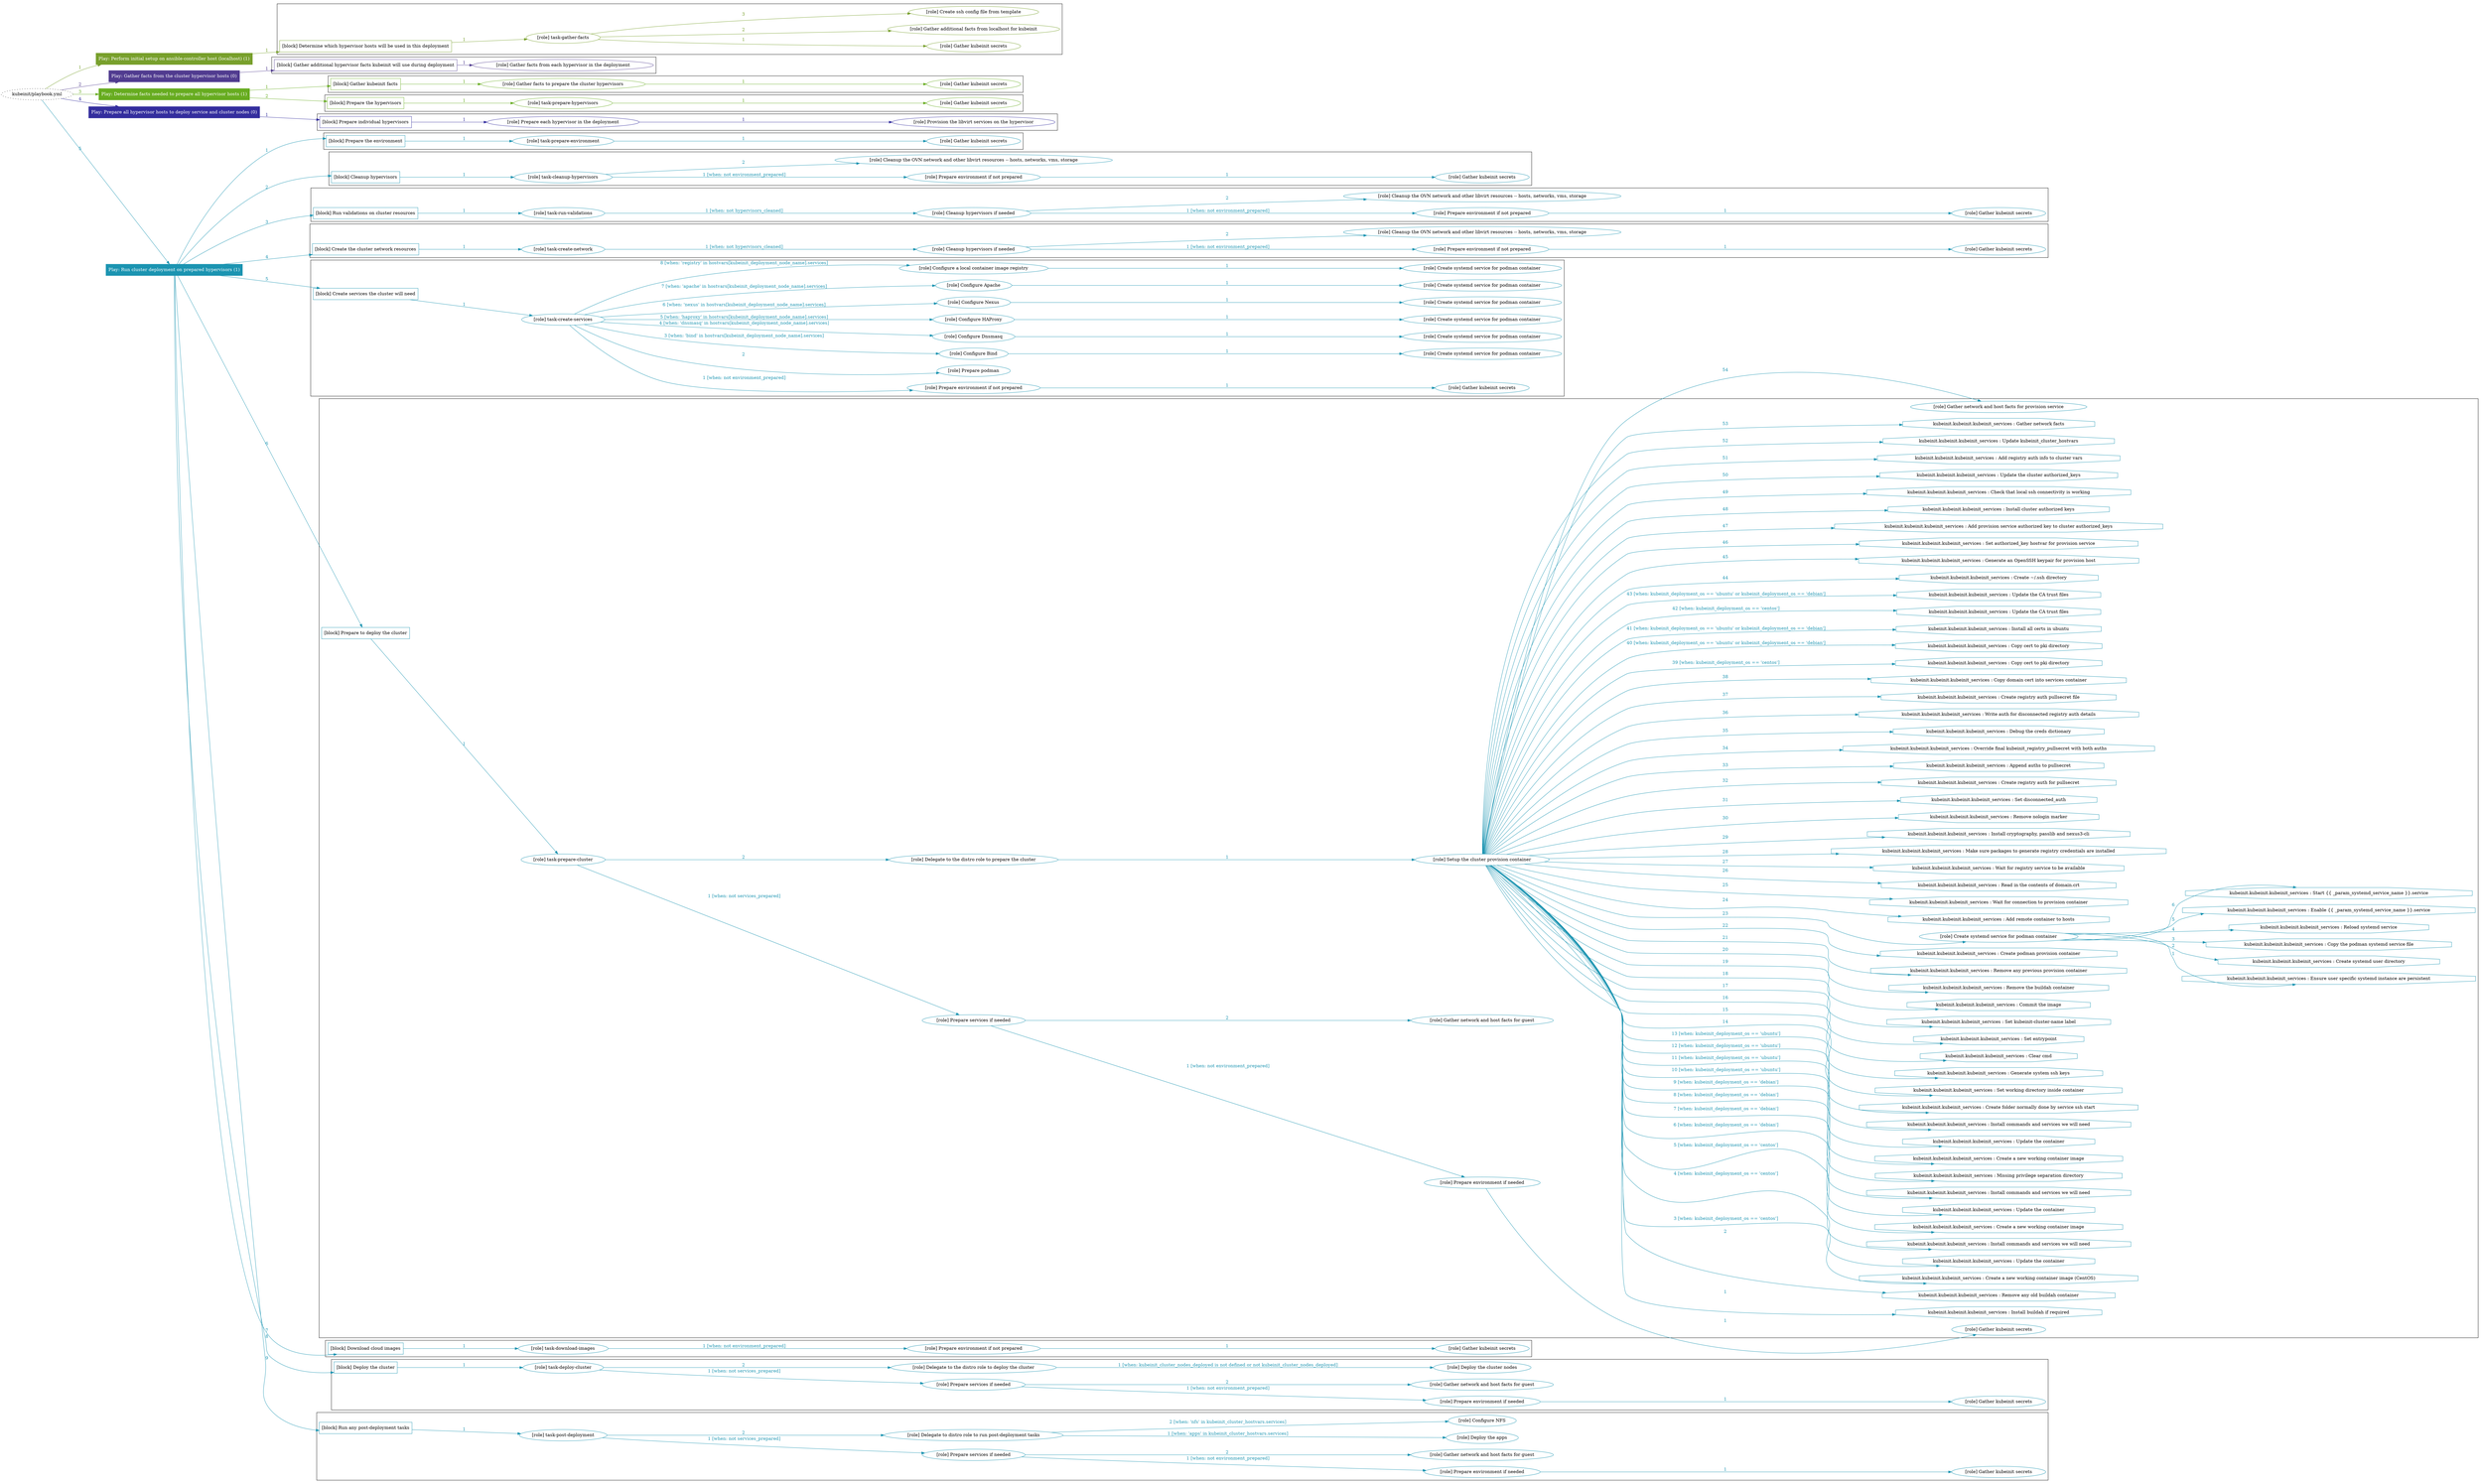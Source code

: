 digraph {
	graph [concentrate=true ordering=in rankdir=LR ratio=fill]
	edge [esep=5 sep=10]
	"kubeinit/playbook.yml" [URL="/home/runner/work/kubeinit/kubeinit/kubeinit/playbook.yml" id=playbook_8cf68d6b style=dotted]
	"kubeinit/playbook.yml" -> play_6b21be2d [label="1 " color="#78a02c" fontcolor="#78a02c" id=edge_fdcf6785 labeltooltip="1 " tooltip="1 "]
	subgraph "Play: Perform initial setup on ansible-controller host (localhost) (1)" {
		play_6b21be2d [label="Play: Perform initial setup on ansible-controller host (localhost) (1)" URL="/home/runner/work/kubeinit/kubeinit/kubeinit/playbook.yml" color="#78a02c" fontcolor="#ffffff" id=play_6b21be2d shape=box style=filled tooltip=localhost]
		play_6b21be2d -> block_8c52e8ba [label=1 color="#78a02c" fontcolor="#78a02c" id=edge_60a3bef0 labeltooltip=1 tooltip=1]
		subgraph cluster_block_8c52e8ba {
			block_8c52e8ba [label="[block] Determine which hypervisor hosts will be used in this deployment" URL="/home/runner/work/kubeinit/kubeinit/kubeinit/playbook.yml" color="#78a02c" id=block_8c52e8ba labeltooltip="Determine which hypervisor hosts will be used in this deployment" shape=box tooltip="Determine which hypervisor hosts will be used in this deployment"]
			block_8c52e8ba -> role_24a75a51 [label="1 " color="#78a02c" fontcolor="#78a02c" id=edge_e65ca9e0 labeltooltip="1 " tooltip="1 "]
			subgraph "task-gather-facts" {
				role_24a75a51 [label="[role] task-gather-facts" URL="/home/runner/work/kubeinit/kubeinit/kubeinit/playbook.yml" color="#78a02c" id=role_24a75a51 tooltip="task-gather-facts"]
				role_24a75a51 -> role_b18f03a4 [label="1 " color="#78a02c" fontcolor="#78a02c" id=edge_08a9789a labeltooltip="1 " tooltip="1 "]
				subgraph "Gather kubeinit secrets" {
					role_b18f03a4 [label="[role] Gather kubeinit secrets" URL="/home/runner/.ansible/collections/ansible_collections/kubeinit/kubeinit/roles/kubeinit_prepare/tasks/build_hypervisors_group.yml" color="#78a02c" id=role_b18f03a4 tooltip="Gather kubeinit secrets"]
				}
				role_24a75a51 -> role_b8ae93c1 [label="2 " color="#78a02c" fontcolor="#78a02c" id=edge_91508eba labeltooltip="2 " tooltip="2 "]
				subgraph "Gather additional facts from localhost for kubeinit" {
					role_b8ae93c1 [label="[role] Gather additional facts from localhost for kubeinit" URL="/home/runner/.ansible/collections/ansible_collections/kubeinit/kubeinit/roles/kubeinit_prepare/tasks/build_hypervisors_group.yml" color="#78a02c" id=role_b8ae93c1 tooltip="Gather additional facts from localhost for kubeinit"]
				}
				role_24a75a51 -> role_cb77b11e [label="3 " color="#78a02c" fontcolor="#78a02c" id=edge_f0442323 labeltooltip="3 " tooltip="3 "]
				subgraph "Create ssh config file from template" {
					role_cb77b11e [label="[role] Create ssh config file from template" URL="/home/runner/.ansible/collections/ansible_collections/kubeinit/kubeinit/roles/kubeinit_prepare/tasks/build_hypervisors_group.yml" color="#78a02c" id=role_cb77b11e tooltip="Create ssh config file from template"]
				}
			}
		}
	}
	"kubeinit/playbook.yml" -> play_73d54621 [label="2 " color="#513c90" fontcolor="#513c90" id=edge_5dc551ab labeltooltip="2 " tooltip="2 "]
	subgraph "Play: Gather facts from the cluster hypervisor hosts (0)" {
		play_73d54621 [label="Play: Gather facts from the cluster hypervisor hosts (0)" URL="/home/runner/work/kubeinit/kubeinit/kubeinit/playbook.yml" color="#513c90" fontcolor="#ffffff" id=play_73d54621 shape=box style=filled tooltip="Play: Gather facts from the cluster hypervisor hosts (0)"]
		play_73d54621 -> block_ac64fd2e [label=1 color="#513c90" fontcolor="#513c90" id=edge_09322654 labeltooltip=1 tooltip=1]
		subgraph cluster_block_ac64fd2e {
			block_ac64fd2e [label="[block] Gather additional hypervisor facts kubeinit will use during deployment" URL="/home/runner/work/kubeinit/kubeinit/kubeinit/playbook.yml" color="#513c90" id=block_ac64fd2e labeltooltip="Gather additional hypervisor facts kubeinit will use during deployment" shape=box tooltip="Gather additional hypervisor facts kubeinit will use during deployment"]
			block_ac64fd2e -> role_552b679c [label="1 " color="#513c90" fontcolor="#513c90" id=edge_b0433d2a labeltooltip="1 " tooltip="1 "]
			subgraph "Gather facts from each hypervisor in the deployment" {
				role_552b679c [label="[role] Gather facts from each hypervisor in the deployment" URL="/home/runner/work/kubeinit/kubeinit/kubeinit/playbook.yml" color="#513c90" id=role_552b679c tooltip="Gather facts from each hypervisor in the deployment"]
			}
		}
	}
	"kubeinit/playbook.yml" -> play_7232f038 [label="3 " color="#67ac20" fontcolor="#67ac20" id=edge_de9f15f0 labeltooltip="3 " tooltip="3 "]
	subgraph "Play: Determine facts needed to prepare all hypervisor hosts (1)" {
		play_7232f038 [label="Play: Determine facts needed to prepare all hypervisor hosts (1)" URL="/home/runner/work/kubeinit/kubeinit/kubeinit/playbook.yml" color="#67ac20" fontcolor="#ffffff" id=play_7232f038 shape=box style=filled tooltip=localhost]
		play_7232f038 -> block_a74c4c7e [label=1 color="#67ac20" fontcolor="#67ac20" id=edge_1d9b0bea labeltooltip=1 tooltip=1]
		subgraph cluster_block_a74c4c7e {
			block_a74c4c7e [label="[block] Gather kubeinit facts" URL="/home/runner/work/kubeinit/kubeinit/kubeinit/playbook.yml" color="#67ac20" id=block_a74c4c7e labeltooltip="Gather kubeinit facts" shape=box tooltip="Gather kubeinit facts"]
			block_a74c4c7e -> role_04b39751 [label="1 " color="#67ac20" fontcolor="#67ac20" id=edge_66247fd0 labeltooltip="1 " tooltip="1 "]
			subgraph "Gather facts to prepare the cluster hypervisors" {
				role_04b39751 [label="[role] Gather facts to prepare the cluster hypervisors" URL="/home/runner/work/kubeinit/kubeinit/kubeinit/playbook.yml" color="#67ac20" id=role_04b39751 tooltip="Gather facts to prepare the cluster hypervisors"]
				role_04b39751 -> role_4c1a2a21 [label="1 " color="#67ac20" fontcolor="#67ac20" id=edge_1a8f7a03 labeltooltip="1 " tooltip="1 "]
				subgraph "Gather kubeinit secrets" {
					role_4c1a2a21 [label="[role] Gather kubeinit secrets" URL="/home/runner/.ansible/collections/ansible_collections/kubeinit/kubeinit/roles/kubeinit_prepare/tasks/gather_kubeinit_facts.yml" color="#67ac20" id=role_4c1a2a21 tooltip="Gather kubeinit secrets"]
				}
			}
		}
		play_7232f038 -> block_ca43b831 [label=2 color="#67ac20" fontcolor="#67ac20" id=edge_46e7588c labeltooltip=2 tooltip=2]
		subgraph cluster_block_ca43b831 {
			block_ca43b831 [label="[block] Prepare the hypervisors" URL="/home/runner/work/kubeinit/kubeinit/kubeinit/playbook.yml" color="#67ac20" id=block_ca43b831 labeltooltip="Prepare the hypervisors" shape=box tooltip="Prepare the hypervisors"]
			block_ca43b831 -> role_4129ceb1 [label="1 " color="#67ac20" fontcolor="#67ac20" id=edge_798a033a labeltooltip="1 " tooltip="1 "]
			subgraph "task-prepare-hypervisors" {
				role_4129ceb1 [label="[role] task-prepare-hypervisors" URL="/home/runner/work/kubeinit/kubeinit/kubeinit/playbook.yml" color="#67ac20" id=role_4129ceb1 tooltip="task-prepare-hypervisors"]
				role_4129ceb1 -> role_b69532bc [label="1 " color="#67ac20" fontcolor="#67ac20" id=edge_73461b8f labeltooltip="1 " tooltip="1 "]
				subgraph "Gather kubeinit secrets" {
					role_b69532bc [label="[role] Gather kubeinit secrets" URL="/home/runner/.ansible/collections/ansible_collections/kubeinit/kubeinit/roles/kubeinit_prepare/tasks/gather_kubeinit_facts.yml" color="#67ac20" id=role_b69532bc tooltip="Gather kubeinit secrets"]
				}
			}
		}
	}
	"kubeinit/playbook.yml" -> play_77a6b094 [label="4 " color="#342e9e" fontcolor="#342e9e" id=edge_a3123199 labeltooltip="4 " tooltip="4 "]
	subgraph "Play: Prepare all hypervisor hosts to deploy service and cluster nodes (0)" {
		play_77a6b094 [label="Play: Prepare all hypervisor hosts to deploy service and cluster nodes (0)" URL="/home/runner/work/kubeinit/kubeinit/kubeinit/playbook.yml" color="#342e9e" fontcolor="#ffffff" id=play_77a6b094 shape=box style=filled tooltip="Play: Prepare all hypervisor hosts to deploy service and cluster nodes (0)"]
		play_77a6b094 -> block_15aa36aa [label=1 color="#342e9e" fontcolor="#342e9e" id=edge_e7cae65a labeltooltip=1 tooltip=1]
		subgraph cluster_block_15aa36aa {
			block_15aa36aa [label="[block] Prepare individual hypervisors" URL="/home/runner/work/kubeinit/kubeinit/kubeinit/playbook.yml" color="#342e9e" id=block_15aa36aa labeltooltip="Prepare individual hypervisors" shape=box tooltip="Prepare individual hypervisors"]
			block_15aa36aa -> role_2b53c61e [label="1 " color="#342e9e" fontcolor="#342e9e" id=edge_65a74778 labeltooltip="1 " tooltip="1 "]
			subgraph "Prepare each hypervisor in the deployment" {
				role_2b53c61e [label="[role] Prepare each hypervisor in the deployment" URL="/home/runner/work/kubeinit/kubeinit/kubeinit/playbook.yml" color="#342e9e" id=role_2b53c61e tooltip="Prepare each hypervisor in the deployment"]
				role_2b53c61e -> role_5adbf450 [label="1 " color="#342e9e" fontcolor="#342e9e" id=edge_65883ec6 labeltooltip="1 " tooltip="1 "]
				subgraph "Provision the libvirt services on the hypervisor" {
					role_5adbf450 [label="[role] Provision the libvirt services on the hypervisor" URL="/home/runner/.ansible/collections/ansible_collections/kubeinit/kubeinit/roles/kubeinit_prepare/tasks/prepare_hypervisor.yml" color="#342e9e" id=role_5adbf450 tooltip="Provision the libvirt services on the hypervisor"]
				}
			}
		}
	}
	"kubeinit/playbook.yml" -> play_63c12790 [label="5 " color="#1b94b1" fontcolor="#1b94b1" id=edge_17b539d5 labeltooltip="5 " tooltip="5 "]
	subgraph "Play: Run cluster deployment on prepared hypervisors (1)" {
		play_63c12790 [label="Play: Run cluster deployment on prepared hypervisors (1)" URL="/home/runner/work/kubeinit/kubeinit/kubeinit/playbook.yml" color="#1b94b1" fontcolor="#ffffff" id=play_63c12790 shape=box style=filled tooltip=localhost]
		play_63c12790 -> block_fa4d6e51 [label=1 color="#1b94b1" fontcolor="#1b94b1" id=edge_08c64745 labeltooltip=1 tooltip=1]
		subgraph cluster_block_fa4d6e51 {
			block_fa4d6e51 [label="[block] Prepare the environment" URL="/home/runner/work/kubeinit/kubeinit/kubeinit/playbook.yml" color="#1b94b1" id=block_fa4d6e51 labeltooltip="Prepare the environment" shape=box tooltip="Prepare the environment"]
			block_fa4d6e51 -> role_377457ca [label="1 " color="#1b94b1" fontcolor="#1b94b1" id=edge_10a08ee1 labeltooltip="1 " tooltip="1 "]
			subgraph "task-prepare-environment" {
				role_377457ca [label="[role] task-prepare-environment" URL="/home/runner/work/kubeinit/kubeinit/kubeinit/playbook.yml" color="#1b94b1" id=role_377457ca tooltip="task-prepare-environment"]
				role_377457ca -> role_88e2ccbb [label="1 " color="#1b94b1" fontcolor="#1b94b1" id=edge_17e0f4c2 labeltooltip="1 " tooltip="1 "]
				subgraph "Gather kubeinit secrets" {
					role_88e2ccbb [label="[role] Gather kubeinit secrets" URL="/home/runner/.ansible/collections/ansible_collections/kubeinit/kubeinit/roles/kubeinit_prepare/tasks/gather_kubeinit_facts.yml" color="#1b94b1" id=role_88e2ccbb tooltip="Gather kubeinit secrets"]
				}
			}
		}
		play_63c12790 -> block_7e448d86 [label=2 color="#1b94b1" fontcolor="#1b94b1" id=edge_d35ce3cd labeltooltip=2 tooltip=2]
		subgraph cluster_block_7e448d86 {
			block_7e448d86 [label="[block] Cleanup hypervisors" URL="/home/runner/work/kubeinit/kubeinit/kubeinit/playbook.yml" color="#1b94b1" id=block_7e448d86 labeltooltip="Cleanup hypervisors" shape=box tooltip="Cleanup hypervisors"]
			block_7e448d86 -> role_f402cfd1 [label="1 " color="#1b94b1" fontcolor="#1b94b1" id=edge_28a142c3 labeltooltip="1 " tooltip="1 "]
			subgraph "task-cleanup-hypervisors" {
				role_f402cfd1 [label="[role] task-cleanup-hypervisors" URL="/home/runner/work/kubeinit/kubeinit/kubeinit/playbook.yml" color="#1b94b1" id=role_f402cfd1 tooltip="task-cleanup-hypervisors"]
				role_f402cfd1 -> role_affd5fd7 [label="1 [when: not environment_prepared]" color="#1b94b1" fontcolor="#1b94b1" id=edge_6ca65d6e labeltooltip="1 [when: not environment_prepared]" tooltip="1 [when: not environment_prepared]"]
				subgraph "Prepare environment if not prepared" {
					role_affd5fd7 [label="[role] Prepare environment if not prepared" URL="/home/runner/.ansible/collections/ansible_collections/kubeinit/kubeinit/roles/kubeinit_prepare/tasks/cleanup_hypervisors.yml" color="#1b94b1" id=role_affd5fd7 tooltip="Prepare environment if not prepared"]
					role_affd5fd7 -> role_6f4a94cf [label="1 " color="#1b94b1" fontcolor="#1b94b1" id=edge_aec3733a labeltooltip="1 " tooltip="1 "]
					subgraph "Gather kubeinit secrets" {
						role_6f4a94cf [label="[role] Gather kubeinit secrets" URL="/home/runner/.ansible/collections/ansible_collections/kubeinit/kubeinit/roles/kubeinit_prepare/tasks/gather_kubeinit_facts.yml" color="#1b94b1" id=role_6f4a94cf tooltip="Gather kubeinit secrets"]
					}
				}
				role_f402cfd1 -> role_6b687327 [label="2 " color="#1b94b1" fontcolor="#1b94b1" id=edge_2174414b labeltooltip="2 " tooltip="2 "]
				subgraph "Cleanup the OVN network and other libvirt resources -- hosts, networks, vms, storage" {
					role_6b687327 [label="[role] Cleanup the OVN network and other libvirt resources -- hosts, networks, vms, storage" URL="/home/runner/.ansible/collections/ansible_collections/kubeinit/kubeinit/roles/kubeinit_prepare/tasks/cleanup_hypervisors.yml" color="#1b94b1" id=role_6b687327 tooltip="Cleanup the OVN network and other libvirt resources -- hosts, networks, vms, storage"]
				}
			}
		}
		play_63c12790 -> block_7e672689 [label=3 color="#1b94b1" fontcolor="#1b94b1" id=edge_20048ed9 labeltooltip=3 tooltip=3]
		subgraph cluster_block_7e672689 {
			block_7e672689 [label="[block] Run validations on cluster resources" URL="/home/runner/work/kubeinit/kubeinit/kubeinit/playbook.yml" color="#1b94b1" id=block_7e672689 labeltooltip="Run validations on cluster resources" shape=box tooltip="Run validations on cluster resources"]
			block_7e672689 -> role_f05921ce [label="1 " color="#1b94b1" fontcolor="#1b94b1" id=edge_0e3caecf labeltooltip="1 " tooltip="1 "]
			subgraph "task-run-validations" {
				role_f05921ce [label="[role] task-run-validations" URL="/home/runner/work/kubeinit/kubeinit/kubeinit/playbook.yml" color="#1b94b1" id=role_f05921ce tooltip="task-run-validations"]
				role_f05921ce -> role_1d2be8a6 [label="1 [when: not hypervisors_cleaned]" color="#1b94b1" fontcolor="#1b94b1" id=edge_b6fa8ccf labeltooltip="1 [when: not hypervisors_cleaned]" tooltip="1 [when: not hypervisors_cleaned]"]
				subgraph "Cleanup hypervisors if needed" {
					role_1d2be8a6 [label="[role] Cleanup hypervisors if needed" URL="/home/runner/.ansible/collections/ansible_collections/kubeinit/kubeinit/roles/kubeinit_validations/tasks/main.yml" color="#1b94b1" id=role_1d2be8a6 tooltip="Cleanup hypervisors if needed"]
					role_1d2be8a6 -> role_0f30d94a [label="1 [when: not environment_prepared]" color="#1b94b1" fontcolor="#1b94b1" id=edge_2c2d2bd0 labeltooltip="1 [when: not environment_prepared]" tooltip="1 [when: not environment_prepared]"]
					subgraph "Prepare environment if not prepared" {
						role_0f30d94a [label="[role] Prepare environment if not prepared" URL="/home/runner/.ansible/collections/ansible_collections/kubeinit/kubeinit/roles/kubeinit_prepare/tasks/cleanup_hypervisors.yml" color="#1b94b1" id=role_0f30d94a tooltip="Prepare environment if not prepared"]
						role_0f30d94a -> role_015a7dba [label="1 " color="#1b94b1" fontcolor="#1b94b1" id=edge_43681b1c labeltooltip="1 " tooltip="1 "]
						subgraph "Gather kubeinit secrets" {
							role_015a7dba [label="[role] Gather kubeinit secrets" URL="/home/runner/.ansible/collections/ansible_collections/kubeinit/kubeinit/roles/kubeinit_prepare/tasks/gather_kubeinit_facts.yml" color="#1b94b1" id=role_015a7dba tooltip="Gather kubeinit secrets"]
						}
					}
					role_1d2be8a6 -> role_104a2f13 [label="2 " color="#1b94b1" fontcolor="#1b94b1" id=edge_28771b17 labeltooltip="2 " tooltip="2 "]
					subgraph "Cleanup the OVN network and other libvirt resources -- hosts, networks, vms, storage" {
						role_104a2f13 [label="[role] Cleanup the OVN network and other libvirt resources -- hosts, networks, vms, storage" URL="/home/runner/.ansible/collections/ansible_collections/kubeinit/kubeinit/roles/kubeinit_prepare/tasks/cleanup_hypervisors.yml" color="#1b94b1" id=role_104a2f13 tooltip="Cleanup the OVN network and other libvirt resources -- hosts, networks, vms, storage"]
					}
				}
			}
		}
		play_63c12790 -> block_2f2f1e9d [label=4 color="#1b94b1" fontcolor="#1b94b1" id=edge_0637ce92 labeltooltip=4 tooltip=4]
		subgraph cluster_block_2f2f1e9d {
			block_2f2f1e9d [label="[block] Create the cluster network resources" URL="/home/runner/work/kubeinit/kubeinit/kubeinit/playbook.yml" color="#1b94b1" id=block_2f2f1e9d labeltooltip="Create the cluster network resources" shape=box tooltip="Create the cluster network resources"]
			block_2f2f1e9d -> role_8966a0ec [label="1 " color="#1b94b1" fontcolor="#1b94b1" id=edge_af8e5d7c labeltooltip="1 " tooltip="1 "]
			subgraph "task-create-network" {
				role_8966a0ec [label="[role] task-create-network" URL="/home/runner/work/kubeinit/kubeinit/kubeinit/playbook.yml" color="#1b94b1" id=role_8966a0ec tooltip="task-create-network"]
				role_8966a0ec -> role_c3f4515c [label="1 [when: not hypervisors_cleaned]" color="#1b94b1" fontcolor="#1b94b1" id=edge_7ad46808 labeltooltip="1 [when: not hypervisors_cleaned]" tooltip="1 [when: not hypervisors_cleaned]"]
				subgraph "Cleanup hypervisors if needed" {
					role_c3f4515c [label="[role] Cleanup hypervisors if needed" URL="/home/runner/.ansible/collections/ansible_collections/kubeinit/kubeinit/roles/kubeinit_libvirt/tasks/create_network.yml" color="#1b94b1" id=role_c3f4515c tooltip="Cleanup hypervisors if needed"]
					role_c3f4515c -> role_f97d1c7b [label="1 [when: not environment_prepared]" color="#1b94b1" fontcolor="#1b94b1" id=edge_9ef0745f labeltooltip="1 [when: not environment_prepared]" tooltip="1 [when: not environment_prepared]"]
					subgraph "Prepare environment if not prepared" {
						role_f97d1c7b [label="[role] Prepare environment if not prepared" URL="/home/runner/.ansible/collections/ansible_collections/kubeinit/kubeinit/roles/kubeinit_prepare/tasks/cleanup_hypervisors.yml" color="#1b94b1" id=role_f97d1c7b tooltip="Prepare environment if not prepared"]
						role_f97d1c7b -> role_a3f7aff9 [label="1 " color="#1b94b1" fontcolor="#1b94b1" id=edge_9a7484b8 labeltooltip="1 " tooltip="1 "]
						subgraph "Gather kubeinit secrets" {
							role_a3f7aff9 [label="[role] Gather kubeinit secrets" URL="/home/runner/.ansible/collections/ansible_collections/kubeinit/kubeinit/roles/kubeinit_prepare/tasks/gather_kubeinit_facts.yml" color="#1b94b1" id=role_a3f7aff9 tooltip="Gather kubeinit secrets"]
						}
					}
					role_c3f4515c -> role_9b2ee400 [label="2 " color="#1b94b1" fontcolor="#1b94b1" id=edge_b976d064 labeltooltip="2 " tooltip="2 "]
					subgraph "Cleanup the OVN network and other libvirt resources -- hosts, networks, vms, storage" {
						role_9b2ee400 [label="[role] Cleanup the OVN network and other libvirt resources -- hosts, networks, vms, storage" URL="/home/runner/.ansible/collections/ansible_collections/kubeinit/kubeinit/roles/kubeinit_prepare/tasks/cleanup_hypervisors.yml" color="#1b94b1" id=role_9b2ee400 tooltip="Cleanup the OVN network and other libvirt resources -- hosts, networks, vms, storage"]
					}
				}
			}
		}
		play_63c12790 -> block_1164f384 [label=5 color="#1b94b1" fontcolor="#1b94b1" id=edge_c270a974 labeltooltip=5 tooltip=5]
		subgraph cluster_block_1164f384 {
			block_1164f384 [label="[block] Create services the cluster will need" URL="/home/runner/work/kubeinit/kubeinit/kubeinit/playbook.yml" color="#1b94b1" id=block_1164f384 labeltooltip="Create services the cluster will need" shape=box tooltip="Create services the cluster will need"]
			block_1164f384 -> role_1488ee46 [label="1 " color="#1b94b1" fontcolor="#1b94b1" id=edge_fb3ea36d labeltooltip="1 " tooltip="1 "]
			subgraph "task-create-services" {
				role_1488ee46 [label="[role] task-create-services" URL="/home/runner/work/kubeinit/kubeinit/kubeinit/playbook.yml" color="#1b94b1" id=role_1488ee46 tooltip="task-create-services"]
				role_1488ee46 -> role_3c432a3e [label="1 [when: not environment_prepared]" color="#1b94b1" fontcolor="#1b94b1" id=edge_bb9b3f65 labeltooltip="1 [when: not environment_prepared]" tooltip="1 [when: not environment_prepared]"]
				subgraph "Prepare environment if not prepared" {
					role_3c432a3e [label="[role] Prepare environment if not prepared" URL="/home/runner/.ansible/collections/ansible_collections/kubeinit/kubeinit/roles/kubeinit_services/tasks/main.yml" color="#1b94b1" id=role_3c432a3e tooltip="Prepare environment if not prepared"]
					role_3c432a3e -> role_53f865ac [label="1 " color="#1b94b1" fontcolor="#1b94b1" id=edge_25217a15 labeltooltip="1 " tooltip="1 "]
					subgraph "Gather kubeinit secrets" {
						role_53f865ac [label="[role] Gather kubeinit secrets" URL="/home/runner/.ansible/collections/ansible_collections/kubeinit/kubeinit/roles/kubeinit_prepare/tasks/gather_kubeinit_facts.yml" color="#1b94b1" id=role_53f865ac tooltip="Gather kubeinit secrets"]
					}
				}
				role_1488ee46 -> role_971c1e69 [label="2 " color="#1b94b1" fontcolor="#1b94b1" id=edge_03bbace7 labeltooltip="2 " tooltip="2 "]
				subgraph "Prepare podman" {
					role_971c1e69 [label="[role] Prepare podman" URL="/home/runner/.ansible/collections/ansible_collections/kubeinit/kubeinit/roles/kubeinit_services/tasks/00_create_service_pod.yml" color="#1b94b1" id=role_971c1e69 tooltip="Prepare podman"]
				}
				role_1488ee46 -> role_00c01a91 [label="3 [when: 'bind' in hostvars[kubeinit_deployment_node_name].services]" color="#1b94b1" fontcolor="#1b94b1" id=edge_8fe90a9f labeltooltip="3 [when: 'bind' in hostvars[kubeinit_deployment_node_name].services]" tooltip="3 [when: 'bind' in hostvars[kubeinit_deployment_node_name].services]"]
				subgraph "Configure Bind" {
					role_00c01a91 [label="[role] Configure Bind" URL="/home/runner/.ansible/collections/ansible_collections/kubeinit/kubeinit/roles/kubeinit_services/tasks/start_services_containers.yml" color="#1b94b1" id=role_00c01a91 tooltip="Configure Bind"]
					role_00c01a91 -> role_d1810eb6 [label="1 " color="#1b94b1" fontcolor="#1b94b1" id=edge_c704678d labeltooltip="1 " tooltip="1 "]
					subgraph "Create systemd service for podman container" {
						role_d1810eb6 [label="[role] Create systemd service for podman container" URL="/home/runner/.ansible/collections/ansible_collections/kubeinit/kubeinit/roles/kubeinit_bind/tasks/main.yml" color="#1b94b1" id=role_d1810eb6 tooltip="Create systemd service for podman container"]
					}
				}
				role_1488ee46 -> role_6fed125f [label="4 [when: 'dnsmasq' in hostvars[kubeinit_deployment_node_name].services]" color="#1b94b1" fontcolor="#1b94b1" id=edge_eb79a8ae labeltooltip="4 [when: 'dnsmasq' in hostvars[kubeinit_deployment_node_name].services]" tooltip="4 [when: 'dnsmasq' in hostvars[kubeinit_deployment_node_name].services]"]
				subgraph "Configure Dnsmasq" {
					role_6fed125f [label="[role] Configure Dnsmasq" URL="/home/runner/.ansible/collections/ansible_collections/kubeinit/kubeinit/roles/kubeinit_services/tasks/start_services_containers.yml" color="#1b94b1" id=role_6fed125f tooltip="Configure Dnsmasq"]
					role_6fed125f -> role_4e96013f [label="1 " color="#1b94b1" fontcolor="#1b94b1" id=edge_9c58cc24 labeltooltip="1 " tooltip="1 "]
					subgraph "Create systemd service for podman container" {
						role_4e96013f [label="[role] Create systemd service for podman container" URL="/home/runner/.ansible/collections/ansible_collections/kubeinit/kubeinit/roles/kubeinit_dnsmasq/tasks/main.yml" color="#1b94b1" id=role_4e96013f tooltip="Create systemd service for podman container"]
					}
				}
				role_1488ee46 -> role_9ff646af [label="5 [when: 'haproxy' in hostvars[kubeinit_deployment_node_name].services]" color="#1b94b1" fontcolor="#1b94b1" id=edge_9ee04ac8 labeltooltip="5 [when: 'haproxy' in hostvars[kubeinit_deployment_node_name].services]" tooltip="5 [when: 'haproxy' in hostvars[kubeinit_deployment_node_name].services]"]
				subgraph "Configure HAProxy" {
					role_9ff646af [label="[role] Configure HAProxy" URL="/home/runner/.ansible/collections/ansible_collections/kubeinit/kubeinit/roles/kubeinit_services/tasks/start_services_containers.yml" color="#1b94b1" id=role_9ff646af tooltip="Configure HAProxy"]
					role_9ff646af -> role_e22a6e4d [label="1 " color="#1b94b1" fontcolor="#1b94b1" id=edge_e9f28e55 labeltooltip="1 " tooltip="1 "]
					subgraph "Create systemd service for podman container" {
						role_e22a6e4d [label="[role] Create systemd service for podman container" URL="/home/runner/.ansible/collections/ansible_collections/kubeinit/kubeinit/roles/kubeinit_haproxy/tasks/main.yml" color="#1b94b1" id=role_e22a6e4d tooltip="Create systemd service for podman container"]
					}
				}
				role_1488ee46 -> role_55699f36 [label="6 [when: 'nexus' in hostvars[kubeinit_deployment_node_name].services]" color="#1b94b1" fontcolor="#1b94b1" id=edge_5075358b labeltooltip="6 [when: 'nexus' in hostvars[kubeinit_deployment_node_name].services]" tooltip="6 [when: 'nexus' in hostvars[kubeinit_deployment_node_name].services]"]
				subgraph "Configure Nexus" {
					role_55699f36 [label="[role] Configure Nexus" URL="/home/runner/.ansible/collections/ansible_collections/kubeinit/kubeinit/roles/kubeinit_services/tasks/start_services_containers.yml" color="#1b94b1" id=role_55699f36 tooltip="Configure Nexus"]
					role_55699f36 -> role_2aa19d6a [label="1 " color="#1b94b1" fontcolor="#1b94b1" id=edge_fc4a3422 labeltooltip="1 " tooltip="1 "]
					subgraph "Create systemd service for podman container" {
						role_2aa19d6a [label="[role] Create systemd service for podman container" URL="/home/runner/.ansible/collections/ansible_collections/kubeinit/kubeinit/roles/kubeinit_nexus/tasks/main.yml" color="#1b94b1" id=role_2aa19d6a tooltip="Create systemd service for podman container"]
					}
				}
				role_1488ee46 -> role_8245efb8 [label="7 [when: 'apache' in hostvars[kubeinit_deployment_node_name].services]" color="#1b94b1" fontcolor="#1b94b1" id=edge_284516da labeltooltip="7 [when: 'apache' in hostvars[kubeinit_deployment_node_name].services]" tooltip="7 [when: 'apache' in hostvars[kubeinit_deployment_node_name].services]"]
				subgraph "Configure Apache" {
					role_8245efb8 [label="[role] Configure Apache" URL="/home/runner/.ansible/collections/ansible_collections/kubeinit/kubeinit/roles/kubeinit_services/tasks/start_services_containers.yml" color="#1b94b1" id=role_8245efb8 tooltip="Configure Apache"]
					role_8245efb8 -> role_70884beb [label="1 " color="#1b94b1" fontcolor="#1b94b1" id=edge_e5899db6 labeltooltip="1 " tooltip="1 "]
					subgraph "Create systemd service for podman container" {
						role_70884beb [label="[role] Create systemd service for podman container" URL="/home/runner/.ansible/collections/ansible_collections/kubeinit/kubeinit/roles/kubeinit_apache/tasks/main.yml" color="#1b94b1" id=role_70884beb tooltip="Create systemd service for podman container"]
					}
				}
				role_1488ee46 -> role_8505e5f0 [label="8 [when: 'registry' in hostvars[kubeinit_deployment_node_name].services]" color="#1b94b1" fontcolor="#1b94b1" id=edge_dec92bc5 labeltooltip="8 [when: 'registry' in hostvars[kubeinit_deployment_node_name].services]" tooltip="8 [when: 'registry' in hostvars[kubeinit_deployment_node_name].services]"]
				subgraph "Configure a local container image registry" {
					role_8505e5f0 [label="[role] Configure a local container image registry" URL="/home/runner/.ansible/collections/ansible_collections/kubeinit/kubeinit/roles/kubeinit_services/tasks/start_services_containers.yml" color="#1b94b1" id=role_8505e5f0 tooltip="Configure a local container image registry"]
					role_8505e5f0 -> role_b98288a8 [label="1 " color="#1b94b1" fontcolor="#1b94b1" id=edge_86639cde labeltooltip="1 " tooltip="1 "]
					subgraph "Create systemd service for podman container" {
						role_b98288a8 [label="[role] Create systemd service for podman container" URL="/home/runner/.ansible/collections/ansible_collections/kubeinit/kubeinit/roles/kubeinit_registry/tasks/main.yml" color="#1b94b1" id=role_b98288a8 tooltip="Create systemd service for podman container"]
					}
				}
			}
		}
		play_63c12790 -> block_39c0edf3 [label=6 color="#1b94b1" fontcolor="#1b94b1" id=edge_1d4ccbc0 labeltooltip=6 tooltip=6]
		subgraph cluster_block_39c0edf3 {
			block_39c0edf3 [label="[block] Prepare to deploy the cluster" URL="/home/runner/work/kubeinit/kubeinit/kubeinit/playbook.yml" color="#1b94b1" id=block_39c0edf3 labeltooltip="Prepare to deploy the cluster" shape=box tooltip="Prepare to deploy the cluster"]
			block_39c0edf3 -> role_55229249 [label="1 " color="#1b94b1" fontcolor="#1b94b1" id=edge_d1959f90 labeltooltip="1 " tooltip="1 "]
			subgraph "task-prepare-cluster" {
				role_55229249 [label="[role] task-prepare-cluster" URL="/home/runner/work/kubeinit/kubeinit/kubeinit/playbook.yml" color="#1b94b1" id=role_55229249 tooltip="task-prepare-cluster"]
				role_55229249 -> role_b2f9f627 [label="1 [when: not services_prepared]" color="#1b94b1" fontcolor="#1b94b1" id=edge_fb4fa531 labeltooltip="1 [when: not services_prepared]" tooltip="1 [when: not services_prepared]"]
				subgraph "Prepare services if needed" {
					role_b2f9f627 [label="[role] Prepare services if needed" URL="/home/runner/.ansible/collections/ansible_collections/kubeinit/kubeinit/roles/kubeinit_prepare/tasks/prepare_cluster.yml" color="#1b94b1" id=role_b2f9f627 tooltip="Prepare services if needed"]
					role_b2f9f627 -> role_94f35620 [label="1 [when: not environment_prepared]" color="#1b94b1" fontcolor="#1b94b1" id=edge_936c6238 labeltooltip="1 [when: not environment_prepared]" tooltip="1 [when: not environment_prepared]"]
					subgraph "Prepare environment if needed" {
						role_94f35620 [label="[role] Prepare environment if needed" URL="/home/runner/.ansible/collections/ansible_collections/kubeinit/kubeinit/roles/kubeinit_services/tasks/prepare_services.yml" color="#1b94b1" id=role_94f35620 tooltip="Prepare environment if needed"]
						role_94f35620 -> role_f4c8c0dc [label="1 " color="#1b94b1" fontcolor="#1b94b1" id=edge_54a65e94 labeltooltip="1 " tooltip="1 "]
						subgraph "Gather kubeinit secrets" {
							role_f4c8c0dc [label="[role] Gather kubeinit secrets" URL="/home/runner/.ansible/collections/ansible_collections/kubeinit/kubeinit/roles/kubeinit_prepare/tasks/gather_kubeinit_facts.yml" color="#1b94b1" id=role_f4c8c0dc tooltip="Gather kubeinit secrets"]
						}
					}
					role_b2f9f627 -> role_f657a346 [label="2 " color="#1b94b1" fontcolor="#1b94b1" id=edge_d6bcc2a8 labeltooltip="2 " tooltip="2 "]
					subgraph "Gather network and host facts for guest" {
						role_f657a346 [label="[role] Gather network and host facts for guest" URL="/home/runner/.ansible/collections/ansible_collections/kubeinit/kubeinit/roles/kubeinit_services/tasks/prepare_services.yml" color="#1b94b1" id=role_f657a346 tooltip="Gather network and host facts for guest"]
					}
				}
				role_55229249 -> role_b3c652df [label="2 " color="#1b94b1" fontcolor="#1b94b1" id=edge_7305a14e labeltooltip="2 " tooltip="2 "]
				subgraph "Delegate to the distro role to prepare the cluster" {
					role_b3c652df [label="[role] Delegate to the distro role to prepare the cluster" URL="/home/runner/.ansible/collections/ansible_collections/kubeinit/kubeinit/roles/kubeinit_prepare/tasks/prepare_cluster.yml" color="#1b94b1" id=role_b3c652df tooltip="Delegate to the distro role to prepare the cluster"]
					role_b3c652df -> role_67d2f946 [label="1 " color="#1b94b1" fontcolor="#1b94b1" id=edge_7c0bd75c labeltooltip="1 " tooltip="1 "]
					subgraph "Setup the cluster provision container" {
						role_67d2f946 [label="[role] Setup the cluster provision container" URL="/home/runner/.ansible/collections/ansible_collections/kubeinit/kubeinit/roles/kubeinit_cdk/tasks/prepare_cluster.yml" color="#1b94b1" id=role_67d2f946 tooltip="Setup the cluster provision container"]
						task_3b0cb35e [label="kubeinit.kubeinit.kubeinit_services : Install buildah if required" URL="/home/runner/.ansible/collections/ansible_collections/kubeinit/kubeinit/roles/kubeinit_services/tasks/create_provision_container.yml" color="#1b94b1" id=task_3b0cb35e shape=octagon tooltip="kubeinit.kubeinit.kubeinit_services : Install buildah if required"]
						role_67d2f946 -> task_3b0cb35e [label="1 " color="#1b94b1" fontcolor="#1b94b1" id=edge_ea41e7cb labeltooltip="1 " tooltip="1 "]
						task_f46ed6ae [label="kubeinit.kubeinit.kubeinit_services : Remove any old buildah container" URL="/home/runner/.ansible/collections/ansible_collections/kubeinit/kubeinit/roles/kubeinit_services/tasks/create_provision_container.yml" color="#1b94b1" id=task_f46ed6ae shape=octagon tooltip="kubeinit.kubeinit.kubeinit_services : Remove any old buildah container"]
						role_67d2f946 -> task_f46ed6ae [label="2 " color="#1b94b1" fontcolor="#1b94b1" id=edge_68251077 labeltooltip="2 " tooltip="2 "]
						task_2d56e2ec [label="kubeinit.kubeinit.kubeinit_services : Create a new working container image (CentOS)" URL="/home/runner/.ansible/collections/ansible_collections/kubeinit/kubeinit/roles/kubeinit_services/tasks/create_provision_container.yml" color="#1b94b1" id=task_2d56e2ec shape=octagon tooltip="kubeinit.kubeinit.kubeinit_services : Create a new working container image (CentOS)"]
						role_67d2f946 -> task_2d56e2ec [label="3 [when: kubeinit_deployment_os == 'centos']" color="#1b94b1" fontcolor="#1b94b1" id=edge_ae20d7df labeltooltip="3 [when: kubeinit_deployment_os == 'centos']" tooltip="3 [when: kubeinit_deployment_os == 'centos']"]
						task_f8e471e5 [label="kubeinit.kubeinit.kubeinit_services : Update the container" URL="/home/runner/.ansible/collections/ansible_collections/kubeinit/kubeinit/roles/kubeinit_services/tasks/create_provision_container.yml" color="#1b94b1" id=task_f8e471e5 shape=octagon tooltip="kubeinit.kubeinit.kubeinit_services : Update the container"]
						role_67d2f946 -> task_f8e471e5 [label="4 [when: kubeinit_deployment_os == 'centos']" color="#1b94b1" fontcolor="#1b94b1" id=edge_b5ed1623 labeltooltip="4 [when: kubeinit_deployment_os == 'centos']" tooltip="4 [when: kubeinit_deployment_os == 'centos']"]
						task_6d40d266 [label="kubeinit.kubeinit.kubeinit_services : Install commands and services we will need" URL="/home/runner/.ansible/collections/ansible_collections/kubeinit/kubeinit/roles/kubeinit_services/tasks/create_provision_container.yml" color="#1b94b1" id=task_6d40d266 shape=octagon tooltip="kubeinit.kubeinit.kubeinit_services : Install commands and services we will need"]
						role_67d2f946 -> task_6d40d266 [label="5 [when: kubeinit_deployment_os == 'centos']" color="#1b94b1" fontcolor="#1b94b1" id=edge_ad94854a labeltooltip="5 [when: kubeinit_deployment_os == 'centos']" tooltip="5 [when: kubeinit_deployment_os == 'centos']"]
						task_ecc8a3a7 [label="kubeinit.kubeinit.kubeinit_services : Create a new working container image" URL="/home/runner/.ansible/collections/ansible_collections/kubeinit/kubeinit/roles/kubeinit_services/tasks/create_provision_container.yml" color="#1b94b1" id=task_ecc8a3a7 shape=octagon tooltip="kubeinit.kubeinit.kubeinit_services : Create a new working container image"]
						role_67d2f946 -> task_ecc8a3a7 [label="6 [when: kubeinit_deployment_os == 'debian']" color="#1b94b1" fontcolor="#1b94b1" id=edge_c22a2481 labeltooltip="6 [when: kubeinit_deployment_os == 'debian']" tooltip="6 [when: kubeinit_deployment_os == 'debian']"]
						task_598d8164 [label="kubeinit.kubeinit.kubeinit_services : Update the container" URL="/home/runner/.ansible/collections/ansible_collections/kubeinit/kubeinit/roles/kubeinit_services/tasks/create_provision_container.yml" color="#1b94b1" id=task_598d8164 shape=octagon tooltip="kubeinit.kubeinit.kubeinit_services : Update the container"]
						role_67d2f946 -> task_598d8164 [label="7 [when: kubeinit_deployment_os == 'debian']" color="#1b94b1" fontcolor="#1b94b1" id=edge_005b6f4d labeltooltip="7 [when: kubeinit_deployment_os == 'debian']" tooltip="7 [when: kubeinit_deployment_os == 'debian']"]
						task_77e4cdcb [label="kubeinit.kubeinit.kubeinit_services : Install commands and services we will need" URL="/home/runner/.ansible/collections/ansible_collections/kubeinit/kubeinit/roles/kubeinit_services/tasks/create_provision_container.yml" color="#1b94b1" id=task_77e4cdcb shape=octagon tooltip="kubeinit.kubeinit.kubeinit_services : Install commands and services we will need"]
						role_67d2f946 -> task_77e4cdcb [label="8 [when: kubeinit_deployment_os == 'debian']" color="#1b94b1" fontcolor="#1b94b1" id=edge_b9e115fc labeltooltip="8 [when: kubeinit_deployment_os == 'debian']" tooltip="8 [when: kubeinit_deployment_os == 'debian']"]
						task_c0863333 [label="kubeinit.kubeinit.kubeinit_services : Missing privilege separation directory" URL="/home/runner/.ansible/collections/ansible_collections/kubeinit/kubeinit/roles/kubeinit_services/tasks/create_provision_container.yml" color="#1b94b1" id=task_c0863333 shape=octagon tooltip="kubeinit.kubeinit.kubeinit_services : Missing privilege separation directory"]
						role_67d2f946 -> task_c0863333 [label="9 [when: kubeinit_deployment_os == 'debian']" color="#1b94b1" fontcolor="#1b94b1" id=edge_fa648454 labeltooltip="9 [when: kubeinit_deployment_os == 'debian']" tooltip="9 [when: kubeinit_deployment_os == 'debian']"]
						task_0f90c373 [label="kubeinit.kubeinit.kubeinit_services : Create a new working container image" URL="/home/runner/.ansible/collections/ansible_collections/kubeinit/kubeinit/roles/kubeinit_services/tasks/create_provision_container.yml" color="#1b94b1" id=task_0f90c373 shape=octagon tooltip="kubeinit.kubeinit.kubeinit_services : Create a new working container image"]
						role_67d2f946 -> task_0f90c373 [label="10 [when: kubeinit_deployment_os == 'ubuntu']" color="#1b94b1" fontcolor="#1b94b1" id=edge_12c8d6c8 labeltooltip="10 [when: kubeinit_deployment_os == 'ubuntu']" tooltip="10 [when: kubeinit_deployment_os == 'ubuntu']"]
						task_5babfaeb [label="kubeinit.kubeinit.kubeinit_services : Update the container" URL="/home/runner/.ansible/collections/ansible_collections/kubeinit/kubeinit/roles/kubeinit_services/tasks/create_provision_container.yml" color="#1b94b1" id=task_5babfaeb shape=octagon tooltip="kubeinit.kubeinit.kubeinit_services : Update the container"]
						role_67d2f946 -> task_5babfaeb [label="11 [when: kubeinit_deployment_os == 'ubuntu']" color="#1b94b1" fontcolor="#1b94b1" id=edge_67d5ade9 labeltooltip="11 [when: kubeinit_deployment_os == 'ubuntu']" tooltip="11 [when: kubeinit_deployment_os == 'ubuntu']"]
						task_9c11fe7f [label="kubeinit.kubeinit.kubeinit_services : Install commands and services we will need" URL="/home/runner/.ansible/collections/ansible_collections/kubeinit/kubeinit/roles/kubeinit_services/tasks/create_provision_container.yml" color="#1b94b1" id=task_9c11fe7f shape=octagon tooltip="kubeinit.kubeinit.kubeinit_services : Install commands and services we will need"]
						role_67d2f946 -> task_9c11fe7f [label="12 [when: kubeinit_deployment_os == 'ubuntu']" color="#1b94b1" fontcolor="#1b94b1" id=edge_9d14b74f labeltooltip="12 [when: kubeinit_deployment_os == 'ubuntu']" tooltip="12 [when: kubeinit_deployment_os == 'ubuntu']"]
						task_a0108951 [label="kubeinit.kubeinit.kubeinit_services : Create folder normally done by service ssh start" URL="/home/runner/.ansible/collections/ansible_collections/kubeinit/kubeinit/roles/kubeinit_services/tasks/create_provision_container.yml" color="#1b94b1" id=task_a0108951 shape=octagon tooltip="kubeinit.kubeinit.kubeinit_services : Create folder normally done by service ssh start"]
						role_67d2f946 -> task_a0108951 [label="13 [when: kubeinit_deployment_os == 'ubuntu']" color="#1b94b1" fontcolor="#1b94b1" id=edge_a4a74c1e labeltooltip="13 [when: kubeinit_deployment_os == 'ubuntu']" tooltip="13 [when: kubeinit_deployment_os == 'ubuntu']"]
						task_3d6e225a [label="kubeinit.kubeinit.kubeinit_services : Set working directory inside container" URL="/home/runner/.ansible/collections/ansible_collections/kubeinit/kubeinit/roles/kubeinit_services/tasks/create_provision_container.yml" color="#1b94b1" id=task_3d6e225a shape=octagon tooltip="kubeinit.kubeinit.kubeinit_services : Set working directory inside container"]
						role_67d2f946 -> task_3d6e225a [label="14 " color="#1b94b1" fontcolor="#1b94b1" id=edge_07d12f32 labeltooltip="14 " tooltip="14 "]
						task_86a0dbb7 [label="kubeinit.kubeinit.kubeinit_services : Generate system ssh keys" URL="/home/runner/.ansible/collections/ansible_collections/kubeinit/kubeinit/roles/kubeinit_services/tasks/create_provision_container.yml" color="#1b94b1" id=task_86a0dbb7 shape=octagon tooltip="kubeinit.kubeinit.kubeinit_services : Generate system ssh keys"]
						role_67d2f946 -> task_86a0dbb7 [label="15 " color="#1b94b1" fontcolor="#1b94b1" id=edge_0d1cd3b9 labeltooltip="15 " tooltip="15 "]
						task_00cea816 [label="kubeinit.kubeinit.kubeinit_services : Clear cmd" URL="/home/runner/.ansible/collections/ansible_collections/kubeinit/kubeinit/roles/kubeinit_services/tasks/create_provision_container.yml" color="#1b94b1" id=task_00cea816 shape=octagon tooltip="kubeinit.kubeinit.kubeinit_services : Clear cmd"]
						role_67d2f946 -> task_00cea816 [label="16 " color="#1b94b1" fontcolor="#1b94b1" id=edge_94f2e3cf labeltooltip="16 " tooltip="16 "]
						task_c99208e9 [label="kubeinit.kubeinit.kubeinit_services : Set entrypoint" URL="/home/runner/.ansible/collections/ansible_collections/kubeinit/kubeinit/roles/kubeinit_services/tasks/create_provision_container.yml" color="#1b94b1" id=task_c99208e9 shape=octagon tooltip="kubeinit.kubeinit.kubeinit_services : Set entrypoint"]
						role_67d2f946 -> task_c99208e9 [label="17 " color="#1b94b1" fontcolor="#1b94b1" id=edge_b49f23b9 labeltooltip="17 " tooltip="17 "]
						task_d3d3517b [label="kubeinit.kubeinit.kubeinit_services : Set kubeinit-cluster-name label" URL="/home/runner/.ansible/collections/ansible_collections/kubeinit/kubeinit/roles/kubeinit_services/tasks/create_provision_container.yml" color="#1b94b1" id=task_d3d3517b shape=octagon tooltip="kubeinit.kubeinit.kubeinit_services : Set kubeinit-cluster-name label"]
						role_67d2f946 -> task_d3d3517b [label="18 " color="#1b94b1" fontcolor="#1b94b1" id=edge_90095e89 labeltooltip="18 " tooltip="18 "]
						task_88c64625 [label="kubeinit.kubeinit.kubeinit_services : Commit the image" URL="/home/runner/.ansible/collections/ansible_collections/kubeinit/kubeinit/roles/kubeinit_services/tasks/create_provision_container.yml" color="#1b94b1" id=task_88c64625 shape=octagon tooltip="kubeinit.kubeinit.kubeinit_services : Commit the image"]
						role_67d2f946 -> task_88c64625 [label="19 " color="#1b94b1" fontcolor="#1b94b1" id=edge_7f05e112 labeltooltip="19 " tooltip="19 "]
						task_2d8a4999 [label="kubeinit.kubeinit.kubeinit_services : Remove the buildah container" URL="/home/runner/.ansible/collections/ansible_collections/kubeinit/kubeinit/roles/kubeinit_services/tasks/create_provision_container.yml" color="#1b94b1" id=task_2d8a4999 shape=octagon tooltip="kubeinit.kubeinit.kubeinit_services : Remove the buildah container"]
						role_67d2f946 -> task_2d8a4999 [label="20 " color="#1b94b1" fontcolor="#1b94b1" id=edge_ee88d740 labeltooltip="20 " tooltip="20 "]
						task_541d4770 [label="kubeinit.kubeinit.kubeinit_services : Remove any previous provision container" URL="/home/runner/.ansible/collections/ansible_collections/kubeinit/kubeinit/roles/kubeinit_services/tasks/create_provision_container.yml" color="#1b94b1" id=task_541d4770 shape=octagon tooltip="kubeinit.kubeinit.kubeinit_services : Remove any previous provision container"]
						role_67d2f946 -> task_541d4770 [label="21 " color="#1b94b1" fontcolor="#1b94b1" id=edge_21978c53 labeltooltip="21 " tooltip="21 "]
						task_bfe439d5 [label="kubeinit.kubeinit.kubeinit_services : Create podman provision container" URL="/home/runner/.ansible/collections/ansible_collections/kubeinit/kubeinit/roles/kubeinit_services/tasks/create_provision_container.yml" color="#1b94b1" id=task_bfe439d5 shape=octagon tooltip="kubeinit.kubeinit.kubeinit_services : Create podman provision container"]
						role_67d2f946 -> task_bfe439d5 [label="22 " color="#1b94b1" fontcolor="#1b94b1" id=edge_ec752070 labeltooltip="22 " tooltip="22 "]
						role_67d2f946 -> role_fcd0ed04 [label="23 " color="#1b94b1" fontcolor="#1b94b1" id=edge_baf466b5 labeltooltip="23 " tooltip="23 "]
						subgraph "Create systemd service for podman container" {
							role_fcd0ed04 [label="[role] Create systemd service for podman container" URL="/home/runner/.ansible/collections/ansible_collections/kubeinit/kubeinit/roles/kubeinit_services/tasks/create_provision_container.yml" color="#1b94b1" id=role_fcd0ed04 tooltip="Create systemd service for podman container"]
							task_f86fc1eb [label="kubeinit.kubeinit.kubeinit_services : Ensure user specific systemd instance are persistent" URL="/home/runner/.ansible/collections/ansible_collections/kubeinit/kubeinit/roles/kubeinit_services/tasks/create_managed_service.yml" color="#1b94b1" id=task_f86fc1eb shape=octagon tooltip="kubeinit.kubeinit.kubeinit_services : Ensure user specific systemd instance are persistent"]
							role_fcd0ed04 -> task_f86fc1eb [label="1 " color="#1b94b1" fontcolor="#1b94b1" id=edge_ec2ad0e5 labeltooltip="1 " tooltip="1 "]
							task_0480ddf0 [label="kubeinit.kubeinit.kubeinit_services : Create systemd user directory" URL="/home/runner/.ansible/collections/ansible_collections/kubeinit/kubeinit/roles/kubeinit_services/tasks/create_managed_service.yml" color="#1b94b1" id=task_0480ddf0 shape=octagon tooltip="kubeinit.kubeinit.kubeinit_services : Create systemd user directory"]
							role_fcd0ed04 -> task_0480ddf0 [label="2 " color="#1b94b1" fontcolor="#1b94b1" id=edge_b14d887d labeltooltip="2 " tooltip="2 "]
							task_ce68d7ec [label="kubeinit.kubeinit.kubeinit_services : Copy the podman systemd service file" URL="/home/runner/.ansible/collections/ansible_collections/kubeinit/kubeinit/roles/kubeinit_services/tasks/create_managed_service.yml" color="#1b94b1" id=task_ce68d7ec shape=octagon tooltip="kubeinit.kubeinit.kubeinit_services : Copy the podman systemd service file"]
							role_fcd0ed04 -> task_ce68d7ec [label="3 " color="#1b94b1" fontcolor="#1b94b1" id=edge_499723f7 labeltooltip="3 " tooltip="3 "]
							task_83fd75c0 [label="kubeinit.kubeinit.kubeinit_services : Reload systemd service" URL="/home/runner/.ansible/collections/ansible_collections/kubeinit/kubeinit/roles/kubeinit_services/tasks/create_managed_service.yml" color="#1b94b1" id=task_83fd75c0 shape=octagon tooltip="kubeinit.kubeinit.kubeinit_services : Reload systemd service"]
							role_fcd0ed04 -> task_83fd75c0 [label="4 " color="#1b94b1" fontcolor="#1b94b1" id=edge_ac33df9a labeltooltip="4 " tooltip="4 "]
							task_a54a58bd [label="kubeinit.kubeinit.kubeinit_services : Enable {{ _param_systemd_service_name }}.service" URL="/home/runner/.ansible/collections/ansible_collections/kubeinit/kubeinit/roles/kubeinit_services/tasks/create_managed_service.yml" color="#1b94b1" id=task_a54a58bd shape=octagon tooltip="kubeinit.kubeinit.kubeinit_services : Enable {{ _param_systemd_service_name }}.service"]
							role_fcd0ed04 -> task_a54a58bd [label="5 " color="#1b94b1" fontcolor="#1b94b1" id=edge_a757863c labeltooltip="5 " tooltip="5 "]
							task_15e08f1b [label="kubeinit.kubeinit.kubeinit_services : Start {{ _param_systemd_service_name }}.service" URL="/home/runner/.ansible/collections/ansible_collections/kubeinit/kubeinit/roles/kubeinit_services/tasks/create_managed_service.yml" color="#1b94b1" id=task_15e08f1b shape=octagon tooltip="kubeinit.kubeinit.kubeinit_services : Start {{ _param_systemd_service_name }}.service"]
							role_fcd0ed04 -> task_15e08f1b [label="6 " color="#1b94b1" fontcolor="#1b94b1" id=edge_555570de labeltooltip="6 " tooltip="6 "]
						}
						task_e2e4ed40 [label="kubeinit.kubeinit.kubeinit_services : Add remote container to hosts" URL="/home/runner/.ansible/collections/ansible_collections/kubeinit/kubeinit/roles/kubeinit_services/tasks/create_provision_container.yml" color="#1b94b1" id=task_e2e4ed40 shape=octagon tooltip="kubeinit.kubeinit.kubeinit_services : Add remote container to hosts"]
						role_67d2f946 -> task_e2e4ed40 [label="24 " color="#1b94b1" fontcolor="#1b94b1" id=edge_98bc8e86 labeltooltip="24 " tooltip="24 "]
						task_4f1ded06 [label="kubeinit.kubeinit.kubeinit_services : Wait for connection to provision container" URL="/home/runner/.ansible/collections/ansible_collections/kubeinit/kubeinit/roles/kubeinit_services/tasks/create_provision_container.yml" color="#1b94b1" id=task_4f1ded06 shape=octagon tooltip="kubeinit.kubeinit.kubeinit_services : Wait for connection to provision container"]
						role_67d2f946 -> task_4f1ded06 [label="25 " color="#1b94b1" fontcolor="#1b94b1" id=edge_385bba75 labeltooltip="25 " tooltip="25 "]
						task_02db523b [label="kubeinit.kubeinit.kubeinit_services : Read in the contents of domain.crt" URL="/home/runner/.ansible/collections/ansible_collections/kubeinit/kubeinit/roles/kubeinit_services/tasks/create_provision_container.yml" color="#1b94b1" id=task_02db523b shape=octagon tooltip="kubeinit.kubeinit.kubeinit_services : Read in the contents of domain.crt"]
						role_67d2f946 -> task_02db523b [label="26 " color="#1b94b1" fontcolor="#1b94b1" id=edge_d55556a4 labeltooltip="26 " tooltip="26 "]
						task_f6555a9b [label="kubeinit.kubeinit.kubeinit_services : Wait for registry service to be available" URL="/home/runner/.ansible/collections/ansible_collections/kubeinit/kubeinit/roles/kubeinit_services/tasks/create_provision_container.yml" color="#1b94b1" id=task_f6555a9b shape=octagon tooltip="kubeinit.kubeinit.kubeinit_services : Wait for registry service to be available"]
						role_67d2f946 -> task_f6555a9b [label="27 " color="#1b94b1" fontcolor="#1b94b1" id=edge_d0064d74 labeltooltip="27 " tooltip="27 "]
						task_4b5ff0d9 [label="kubeinit.kubeinit.kubeinit_services : Make sure packages to generate registry credentials are installed" URL="/home/runner/.ansible/collections/ansible_collections/kubeinit/kubeinit/roles/kubeinit_services/tasks/create_provision_container.yml" color="#1b94b1" id=task_4b5ff0d9 shape=octagon tooltip="kubeinit.kubeinit.kubeinit_services : Make sure packages to generate registry credentials are installed"]
						role_67d2f946 -> task_4b5ff0d9 [label="28 " color="#1b94b1" fontcolor="#1b94b1" id=edge_6c8846b9 labeltooltip="28 " tooltip="28 "]
						task_39917d2a [label="kubeinit.kubeinit.kubeinit_services : Install cryptography, passlib and nexus3-cli" URL="/home/runner/.ansible/collections/ansible_collections/kubeinit/kubeinit/roles/kubeinit_services/tasks/create_provision_container.yml" color="#1b94b1" id=task_39917d2a shape=octagon tooltip="kubeinit.kubeinit.kubeinit_services : Install cryptography, passlib and nexus3-cli"]
						role_67d2f946 -> task_39917d2a [label="29 " color="#1b94b1" fontcolor="#1b94b1" id=edge_f62aaa61 labeltooltip="29 " tooltip="29 "]
						task_af6c39b4 [label="kubeinit.kubeinit.kubeinit_services : Remove nologin marker" URL="/home/runner/.ansible/collections/ansible_collections/kubeinit/kubeinit/roles/kubeinit_services/tasks/create_provision_container.yml" color="#1b94b1" id=task_af6c39b4 shape=octagon tooltip="kubeinit.kubeinit.kubeinit_services : Remove nologin marker"]
						role_67d2f946 -> task_af6c39b4 [label="30 " color="#1b94b1" fontcolor="#1b94b1" id=edge_d84a088a labeltooltip="30 " tooltip="30 "]
						task_84acf4e3 [label="kubeinit.kubeinit.kubeinit_services : Set disconnected_auth" URL="/home/runner/.ansible/collections/ansible_collections/kubeinit/kubeinit/roles/kubeinit_services/tasks/create_provision_container.yml" color="#1b94b1" id=task_84acf4e3 shape=octagon tooltip="kubeinit.kubeinit.kubeinit_services : Set disconnected_auth"]
						role_67d2f946 -> task_84acf4e3 [label="31 " color="#1b94b1" fontcolor="#1b94b1" id=edge_47db4790 labeltooltip="31 " tooltip="31 "]
						task_6e006f19 [label="kubeinit.kubeinit.kubeinit_services : Create registry auth for pullsecret" URL="/home/runner/.ansible/collections/ansible_collections/kubeinit/kubeinit/roles/kubeinit_services/tasks/create_provision_container.yml" color="#1b94b1" id=task_6e006f19 shape=octagon tooltip="kubeinit.kubeinit.kubeinit_services : Create registry auth for pullsecret"]
						role_67d2f946 -> task_6e006f19 [label="32 " color="#1b94b1" fontcolor="#1b94b1" id=edge_4e1b5dfa labeltooltip="32 " tooltip="32 "]
						task_8af7f7c1 [label="kubeinit.kubeinit.kubeinit_services : Append auths to pullsecret" URL="/home/runner/.ansible/collections/ansible_collections/kubeinit/kubeinit/roles/kubeinit_services/tasks/create_provision_container.yml" color="#1b94b1" id=task_8af7f7c1 shape=octagon tooltip="kubeinit.kubeinit.kubeinit_services : Append auths to pullsecret"]
						role_67d2f946 -> task_8af7f7c1 [label="33 " color="#1b94b1" fontcolor="#1b94b1" id=edge_46a82f09 labeltooltip="33 " tooltip="33 "]
						task_37121590 [label="kubeinit.kubeinit.kubeinit_services : Override final kubeinit_registry_pullsecret with both auths" URL="/home/runner/.ansible/collections/ansible_collections/kubeinit/kubeinit/roles/kubeinit_services/tasks/create_provision_container.yml" color="#1b94b1" id=task_37121590 shape=octagon tooltip="kubeinit.kubeinit.kubeinit_services : Override final kubeinit_registry_pullsecret with both auths"]
						role_67d2f946 -> task_37121590 [label="34 " color="#1b94b1" fontcolor="#1b94b1" id=edge_0f35debf labeltooltip="34 " tooltip="34 "]
						task_7fb81f2e [label="kubeinit.kubeinit.kubeinit_services : Debug the creds dictionary" URL="/home/runner/.ansible/collections/ansible_collections/kubeinit/kubeinit/roles/kubeinit_services/tasks/create_provision_container.yml" color="#1b94b1" id=task_7fb81f2e shape=octagon tooltip="kubeinit.kubeinit.kubeinit_services : Debug the creds dictionary"]
						role_67d2f946 -> task_7fb81f2e [label="35 " color="#1b94b1" fontcolor="#1b94b1" id=edge_661147e1 labeltooltip="35 " tooltip="35 "]
						task_5af1167b [label="kubeinit.kubeinit.kubeinit_services : Write auth for disconnected registry auth details" URL="/home/runner/.ansible/collections/ansible_collections/kubeinit/kubeinit/roles/kubeinit_services/tasks/create_provision_container.yml" color="#1b94b1" id=task_5af1167b shape=octagon tooltip="kubeinit.kubeinit.kubeinit_services : Write auth for disconnected registry auth details"]
						role_67d2f946 -> task_5af1167b [label="36 " color="#1b94b1" fontcolor="#1b94b1" id=edge_8515b0b4 labeltooltip="36 " tooltip="36 "]
						task_64a239ec [label="kubeinit.kubeinit.kubeinit_services : Create registry auth pullsecret file" URL="/home/runner/.ansible/collections/ansible_collections/kubeinit/kubeinit/roles/kubeinit_services/tasks/create_provision_container.yml" color="#1b94b1" id=task_64a239ec shape=octagon tooltip="kubeinit.kubeinit.kubeinit_services : Create registry auth pullsecret file"]
						role_67d2f946 -> task_64a239ec [label="37 " color="#1b94b1" fontcolor="#1b94b1" id=edge_01180893 labeltooltip="37 " tooltip="37 "]
						task_feba1beb [label="kubeinit.kubeinit.kubeinit_services : Copy domain cert into services container" URL="/home/runner/.ansible/collections/ansible_collections/kubeinit/kubeinit/roles/kubeinit_services/tasks/create_provision_container.yml" color="#1b94b1" id=task_feba1beb shape=octagon tooltip="kubeinit.kubeinit.kubeinit_services : Copy domain cert into services container"]
						role_67d2f946 -> task_feba1beb [label="38 " color="#1b94b1" fontcolor="#1b94b1" id=edge_deb35989 labeltooltip="38 " tooltip="38 "]
						task_73877f4a [label="kubeinit.kubeinit.kubeinit_services : Copy cert to pki directory" URL="/home/runner/.ansible/collections/ansible_collections/kubeinit/kubeinit/roles/kubeinit_services/tasks/create_provision_container.yml" color="#1b94b1" id=task_73877f4a shape=octagon tooltip="kubeinit.kubeinit.kubeinit_services : Copy cert to pki directory"]
						role_67d2f946 -> task_73877f4a [label="39 [when: kubeinit_deployment_os == 'centos']" color="#1b94b1" fontcolor="#1b94b1" id=edge_47670073 labeltooltip="39 [when: kubeinit_deployment_os == 'centos']" tooltip="39 [when: kubeinit_deployment_os == 'centos']"]
						task_22ae395d [label="kubeinit.kubeinit.kubeinit_services : Copy cert to pki directory" URL="/home/runner/.ansible/collections/ansible_collections/kubeinit/kubeinit/roles/kubeinit_services/tasks/create_provision_container.yml" color="#1b94b1" id=task_22ae395d shape=octagon tooltip="kubeinit.kubeinit.kubeinit_services : Copy cert to pki directory"]
						role_67d2f946 -> task_22ae395d [label="40 [when: kubeinit_deployment_os == 'ubuntu' or kubeinit_deployment_os == 'debian']" color="#1b94b1" fontcolor="#1b94b1" id=edge_896d27b4 labeltooltip="40 [when: kubeinit_deployment_os == 'ubuntu' or kubeinit_deployment_os == 'debian']" tooltip="40 [when: kubeinit_deployment_os == 'ubuntu' or kubeinit_deployment_os == 'debian']"]
						task_eb208ec1 [label="kubeinit.kubeinit.kubeinit_services : Install all certs in ubuntu" URL="/home/runner/.ansible/collections/ansible_collections/kubeinit/kubeinit/roles/kubeinit_services/tasks/create_provision_container.yml" color="#1b94b1" id=task_eb208ec1 shape=octagon tooltip="kubeinit.kubeinit.kubeinit_services : Install all certs in ubuntu"]
						role_67d2f946 -> task_eb208ec1 [label="41 [when: kubeinit_deployment_os == 'ubuntu' or kubeinit_deployment_os == 'debian']" color="#1b94b1" fontcolor="#1b94b1" id=edge_063cdc2c labeltooltip="41 [when: kubeinit_deployment_os == 'ubuntu' or kubeinit_deployment_os == 'debian']" tooltip="41 [when: kubeinit_deployment_os == 'ubuntu' or kubeinit_deployment_os == 'debian']"]
						task_1d4004ce [label="kubeinit.kubeinit.kubeinit_services : Update the CA trust files" URL="/home/runner/.ansible/collections/ansible_collections/kubeinit/kubeinit/roles/kubeinit_services/tasks/create_provision_container.yml" color="#1b94b1" id=task_1d4004ce shape=octagon tooltip="kubeinit.kubeinit.kubeinit_services : Update the CA trust files"]
						role_67d2f946 -> task_1d4004ce [label="42 [when: kubeinit_deployment_os == 'centos']" color="#1b94b1" fontcolor="#1b94b1" id=edge_f37a3c44 labeltooltip="42 [when: kubeinit_deployment_os == 'centos']" tooltip="42 [when: kubeinit_deployment_os == 'centos']"]
						task_8b6a70c9 [label="kubeinit.kubeinit.kubeinit_services : Update the CA trust files" URL="/home/runner/.ansible/collections/ansible_collections/kubeinit/kubeinit/roles/kubeinit_services/tasks/create_provision_container.yml" color="#1b94b1" id=task_8b6a70c9 shape=octagon tooltip="kubeinit.kubeinit.kubeinit_services : Update the CA trust files"]
						role_67d2f946 -> task_8b6a70c9 [label="43 [when: kubeinit_deployment_os == 'ubuntu' or kubeinit_deployment_os == 'debian']" color="#1b94b1" fontcolor="#1b94b1" id=edge_8474f7a8 labeltooltip="43 [when: kubeinit_deployment_os == 'ubuntu' or kubeinit_deployment_os == 'debian']" tooltip="43 [when: kubeinit_deployment_os == 'ubuntu' or kubeinit_deployment_os == 'debian']"]
						task_6aa36945 [label="kubeinit.kubeinit.kubeinit_services : Create ~/.ssh directory" URL="/home/runner/.ansible/collections/ansible_collections/kubeinit/kubeinit/roles/kubeinit_services/tasks/create_provision_container.yml" color="#1b94b1" id=task_6aa36945 shape=octagon tooltip="kubeinit.kubeinit.kubeinit_services : Create ~/.ssh directory"]
						role_67d2f946 -> task_6aa36945 [label="44 " color="#1b94b1" fontcolor="#1b94b1" id=edge_d2cf4467 labeltooltip="44 " tooltip="44 "]
						task_49642237 [label="kubeinit.kubeinit.kubeinit_services : Generate an OpenSSH keypair for provision host" URL="/home/runner/.ansible/collections/ansible_collections/kubeinit/kubeinit/roles/kubeinit_services/tasks/create_provision_container.yml" color="#1b94b1" id=task_49642237 shape=octagon tooltip="kubeinit.kubeinit.kubeinit_services : Generate an OpenSSH keypair for provision host"]
						role_67d2f946 -> task_49642237 [label="45 " color="#1b94b1" fontcolor="#1b94b1" id=edge_faf2b4c0 labeltooltip="45 " tooltip="45 "]
						task_7a8cce16 [label="kubeinit.kubeinit.kubeinit_services : Set authorized_key hostvar for provision service" URL="/home/runner/.ansible/collections/ansible_collections/kubeinit/kubeinit/roles/kubeinit_services/tasks/create_provision_container.yml" color="#1b94b1" id=task_7a8cce16 shape=octagon tooltip="kubeinit.kubeinit.kubeinit_services : Set authorized_key hostvar for provision service"]
						role_67d2f946 -> task_7a8cce16 [label="46 " color="#1b94b1" fontcolor="#1b94b1" id=edge_9a300207 labeltooltip="46 " tooltip="46 "]
						task_94a3f715 [label="kubeinit.kubeinit.kubeinit_services : Add provision service authorized key to cluster authorized_keys" URL="/home/runner/.ansible/collections/ansible_collections/kubeinit/kubeinit/roles/kubeinit_services/tasks/create_provision_container.yml" color="#1b94b1" id=task_94a3f715 shape=octagon tooltip="kubeinit.kubeinit.kubeinit_services : Add provision service authorized key to cluster authorized_keys"]
						role_67d2f946 -> task_94a3f715 [label="47 " color="#1b94b1" fontcolor="#1b94b1" id=edge_381dcb99 labeltooltip="47 " tooltip="47 "]
						task_89544b32 [label="kubeinit.kubeinit.kubeinit_services : Install cluster authorized keys" URL="/home/runner/.ansible/collections/ansible_collections/kubeinit/kubeinit/roles/kubeinit_services/tasks/create_provision_container.yml" color="#1b94b1" id=task_89544b32 shape=octagon tooltip="kubeinit.kubeinit.kubeinit_services : Install cluster authorized keys"]
						role_67d2f946 -> task_89544b32 [label="48 " color="#1b94b1" fontcolor="#1b94b1" id=edge_52f28516 labeltooltip="48 " tooltip="48 "]
						task_cd1ebd5e [label="kubeinit.kubeinit.kubeinit_services : Check that local ssh connectivity is working" URL="/home/runner/.ansible/collections/ansible_collections/kubeinit/kubeinit/roles/kubeinit_services/tasks/create_provision_container.yml" color="#1b94b1" id=task_cd1ebd5e shape=octagon tooltip="kubeinit.kubeinit.kubeinit_services : Check that local ssh connectivity is working"]
						role_67d2f946 -> task_cd1ebd5e [label="49 " color="#1b94b1" fontcolor="#1b94b1" id=edge_20f3e719 labeltooltip="49 " tooltip="49 "]
						task_d202b039 [label="kubeinit.kubeinit.kubeinit_services : Update the cluster authorized_keys" URL="/home/runner/.ansible/collections/ansible_collections/kubeinit/kubeinit/roles/kubeinit_services/tasks/create_provision_container.yml" color="#1b94b1" id=task_d202b039 shape=octagon tooltip="kubeinit.kubeinit.kubeinit_services : Update the cluster authorized_keys"]
						role_67d2f946 -> task_d202b039 [label="50 " color="#1b94b1" fontcolor="#1b94b1" id=edge_8cce8251 labeltooltip="50 " tooltip="50 "]
						task_f6c6409b [label="kubeinit.kubeinit.kubeinit_services : Add registry auth info to cluster vars" URL="/home/runner/.ansible/collections/ansible_collections/kubeinit/kubeinit/roles/kubeinit_services/tasks/create_provision_container.yml" color="#1b94b1" id=task_f6c6409b shape=octagon tooltip="kubeinit.kubeinit.kubeinit_services : Add registry auth info to cluster vars"]
						role_67d2f946 -> task_f6c6409b [label="51 " color="#1b94b1" fontcolor="#1b94b1" id=edge_6a217fc5 labeltooltip="51 " tooltip="51 "]
						task_7d500fd9 [label="kubeinit.kubeinit.kubeinit_services : Update kubeinit_cluster_hostvars" URL="/home/runner/.ansible/collections/ansible_collections/kubeinit/kubeinit/roles/kubeinit_services/tasks/create_provision_container.yml" color="#1b94b1" id=task_7d500fd9 shape=octagon tooltip="kubeinit.kubeinit.kubeinit_services : Update kubeinit_cluster_hostvars"]
						role_67d2f946 -> task_7d500fd9 [label="52 " color="#1b94b1" fontcolor="#1b94b1" id=edge_64996107 labeltooltip="52 " tooltip="52 "]
						task_4c2e839c [label="kubeinit.kubeinit.kubeinit_services : Gather network facts" URL="/home/runner/.ansible/collections/ansible_collections/kubeinit/kubeinit/roles/kubeinit_services/tasks/create_provision_container.yml" color="#1b94b1" id=task_4c2e839c shape=octagon tooltip="kubeinit.kubeinit.kubeinit_services : Gather network facts"]
						role_67d2f946 -> task_4c2e839c [label="53 " color="#1b94b1" fontcolor="#1b94b1" id=edge_51337ff4 labeltooltip="53 " tooltip="53 "]
						role_67d2f946 -> role_7474ce26 [label="54 " color="#1b94b1" fontcolor="#1b94b1" id=edge_84608324 labeltooltip="54 " tooltip="54 "]
						subgraph "Gather network and host facts for provision service" {
							role_7474ce26 [label="[role] Gather network and host facts for provision service" URL="/home/runner/.ansible/collections/ansible_collections/kubeinit/kubeinit/roles/kubeinit_services/tasks/create_provision_container.yml" color="#1b94b1" id=role_7474ce26 tooltip="Gather network and host facts for provision service"]
						}
					}
				}
			}
		}
		play_63c12790 -> block_d8b8591b [label=7 color="#1b94b1" fontcolor="#1b94b1" id=edge_eb29f5ae labeltooltip=7 tooltip=7]
		subgraph cluster_block_d8b8591b {
			block_d8b8591b [label="[block] Download cloud images" URL="/home/runner/work/kubeinit/kubeinit/kubeinit/playbook.yml" color="#1b94b1" id=block_d8b8591b labeltooltip="Download cloud images" shape=box tooltip="Download cloud images"]
			block_d8b8591b -> role_a8d06dfe [label="1 " color="#1b94b1" fontcolor="#1b94b1" id=edge_9cf05e49 labeltooltip="1 " tooltip="1 "]
			subgraph "task-download-images" {
				role_a8d06dfe [label="[role] task-download-images" URL="/home/runner/work/kubeinit/kubeinit/kubeinit/playbook.yml" color="#1b94b1" id=role_a8d06dfe tooltip="task-download-images"]
				role_a8d06dfe -> role_705ffb31 [label="1 [when: not environment_prepared]" color="#1b94b1" fontcolor="#1b94b1" id=edge_88467f97 labeltooltip="1 [when: not environment_prepared]" tooltip="1 [when: not environment_prepared]"]
				subgraph "Prepare environment if not prepared" {
					role_705ffb31 [label="[role] Prepare environment if not prepared" URL="/home/runner/.ansible/collections/ansible_collections/kubeinit/kubeinit/roles/kubeinit_libvirt/tasks/download_cloud_images.yml" color="#1b94b1" id=role_705ffb31 tooltip="Prepare environment if not prepared"]
					role_705ffb31 -> role_dce50f5a [label="1 " color="#1b94b1" fontcolor="#1b94b1" id=edge_f50eb19a labeltooltip="1 " tooltip="1 "]
					subgraph "Gather kubeinit secrets" {
						role_dce50f5a [label="[role] Gather kubeinit secrets" URL="/home/runner/.ansible/collections/ansible_collections/kubeinit/kubeinit/roles/kubeinit_prepare/tasks/gather_kubeinit_facts.yml" color="#1b94b1" id=role_dce50f5a tooltip="Gather kubeinit secrets"]
					}
				}
			}
		}
		play_63c12790 -> block_c9279f62 [label=8 color="#1b94b1" fontcolor="#1b94b1" id=edge_b85088d9 labeltooltip=8 tooltip=8]
		subgraph cluster_block_c9279f62 {
			block_c9279f62 [label="[block] Deploy the cluster" URL="/home/runner/work/kubeinit/kubeinit/kubeinit/playbook.yml" color="#1b94b1" id=block_c9279f62 labeltooltip="Deploy the cluster" shape=box tooltip="Deploy the cluster"]
			block_c9279f62 -> role_07c9a300 [label="1 " color="#1b94b1" fontcolor="#1b94b1" id=edge_5df3290c labeltooltip="1 " tooltip="1 "]
			subgraph "task-deploy-cluster" {
				role_07c9a300 [label="[role] task-deploy-cluster" URL="/home/runner/work/kubeinit/kubeinit/kubeinit/playbook.yml" color="#1b94b1" id=role_07c9a300 tooltip="task-deploy-cluster"]
				role_07c9a300 -> role_d5535033 [label="1 [when: not services_prepared]" color="#1b94b1" fontcolor="#1b94b1" id=edge_975ba62d labeltooltip="1 [when: not services_prepared]" tooltip="1 [when: not services_prepared]"]
				subgraph "Prepare services if needed" {
					role_d5535033 [label="[role] Prepare services if needed" URL="/home/runner/.ansible/collections/ansible_collections/kubeinit/kubeinit/roles/kubeinit_prepare/tasks/deploy_cluster.yml" color="#1b94b1" id=role_d5535033 tooltip="Prepare services if needed"]
					role_d5535033 -> role_b29d4dd4 [label="1 [when: not environment_prepared]" color="#1b94b1" fontcolor="#1b94b1" id=edge_006a19a9 labeltooltip="1 [when: not environment_prepared]" tooltip="1 [when: not environment_prepared]"]
					subgraph "Prepare environment if needed" {
						role_b29d4dd4 [label="[role] Prepare environment if needed" URL="/home/runner/.ansible/collections/ansible_collections/kubeinit/kubeinit/roles/kubeinit_services/tasks/prepare_services.yml" color="#1b94b1" id=role_b29d4dd4 tooltip="Prepare environment if needed"]
						role_b29d4dd4 -> role_ac4f4b0a [label="1 " color="#1b94b1" fontcolor="#1b94b1" id=edge_fda59c8a labeltooltip="1 " tooltip="1 "]
						subgraph "Gather kubeinit secrets" {
							role_ac4f4b0a [label="[role] Gather kubeinit secrets" URL="/home/runner/.ansible/collections/ansible_collections/kubeinit/kubeinit/roles/kubeinit_prepare/tasks/gather_kubeinit_facts.yml" color="#1b94b1" id=role_ac4f4b0a tooltip="Gather kubeinit secrets"]
						}
					}
					role_d5535033 -> role_c1b7551d [label="2 " color="#1b94b1" fontcolor="#1b94b1" id=edge_f645255e labeltooltip="2 " tooltip="2 "]
					subgraph "Gather network and host facts for guest" {
						role_c1b7551d [label="[role] Gather network and host facts for guest" URL="/home/runner/.ansible/collections/ansible_collections/kubeinit/kubeinit/roles/kubeinit_services/tasks/prepare_services.yml" color="#1b94b1" id=role_c1b7551d tooltip="Gather network and host facts for guest"]
					}
				}
				role_07c9a300 -> role_d4f582dd [label="2 " color="#1b94b1" fontcolor="#1b94b1" id=edge_d54b52d1 labeltooltip="2 " tooltip="2 "]
				subgraph "Delegate to the distro role to deploy the cluster" {
					role_d4f582dd [label="[role] Delegate to the distro role to deploy the cluster" URL="/home/runner/.ansible/collections/ansible_collections/kubeinit/kubeinit/roles/kubeinit_prepare/tasks/deploy_cluster.yml" color="#1b94b1" id=role_d4f582dd tooltip="Delegate to the distro role to deploy the cluster"]
					role_d4f582dd -> role_2977ec55 [label="1 [when: kubeinit_cluster_nodes_deployed is not defined or not kubeinit_cluster_nodes_deployed]" color="#1b94b1" fontcolor="#1b94b1" id=edge_695e0fa8 labeltooltip="1 [when: kubeinit_cluster_nodes_deployed is not defined or not kubeinit_cluster_nodes_deployed]" tooltip="1 [when: kubeinit_cluster_nodes_deployed is not defined or not kubeinit_cluster_nodes_deployed]"]
					subgraph "Deploy the cluster nodes" {
						role_2977ec55 [label="[role] Deploy the cluster nodes" URL="/home/runner/.ansible/collections/ansible_collections/kubeinit/kubeinit/roles/kubeinit_cdk/tasks/main.yml" color="#1b94b1" id=role_2977ec55 tooltip="Deploy the cluster nodes"]
					}
				}
			}
		}
		play_63c12790 -> block_56162910 [label=9 color="#1b94b1" fontcolor="#1b94b1" id=edge_6fe24254 labeltooltip=9 tooltip=9]
		subgraph cluster_block_56162910 {
			block_56162910 [label="[block] Run any post-deployment tasks" URL="/home/runner/work/kubeinit/kubeinit/kubeinit/playbook.yml" color="#1b94b1" id=block_56162910 labeltooltip="Run any post-deployment tasks" shape=box tooltip="Run any post-deployment tasks"]
			block_56162910 -> role_617b7c1c [label="1 " color="#1b94b1" fontcolor="#1b94b1" id=edge_d9f98261 labeltooltip="1 " tooltip="1 "]
			subgraph "task-post-deployment" {
				role_617b7c1c [label="[role] task-post-deployment" URL="/home/runner/work/kubeinit/kubeinit/kubeinit/playbook.yml" color="#1b94b1" id=role_617b7c1c tooltip="task-post-deployment"]
				role_617b7c1c -> role_a3aae392 [label="1 [when: not services_prepared]" color="#1b94b1" fontcolor="#1b94b1" id=edge_ee4d08a7 labeltooltip="1 [when: not services_prepared]" tooltip="1 [when: not services_prepared]"]
				subgraph "Prepare services if needed" {
					role_a3aae392 [label="[role] Prepare services if needed" URL="/home/runner/.ansible/collections/ansible_collections/kubeinit/kubeinit/roles/kubeinit_prepare/tasks/post_deployment.yml" color="#1b94b1" id=role_a3aae392 tooltip="Prepare services if needed"]
					role_a3aae392 -> role_8d992732 [label="1 [when: not environment_prepared]" color="#1b94b1" fontcolor="#1b94b1" id=edge_58e4ac8b labeltooltip="1 [when: not environment_prepared]" tooltip="1 [when: not environment_prepared]"]
					subgraph "Prepare environment if needed" {
						role_8d992732 [label="[role] Prepare environment if needed" URL="/home/runner/.ansible/collections/ansible_collections/kubeinit/kubeinit/roles/kubeinit_services/tasks/prepare_services.yml" color="#1b94b1" id=role_8d992732 tooltip="Prepare environment if needed"]
						role_8d992732 -> role_da23fa62 [label="1 " color="#1b94b1" fontcolor="#1b94b1" id=edge_d3ce3527 labeltooltip="1 " tooltip="1 "]
						subgraph "Gather kubeinit secrets" {
							role_da23fa62 [label="[role] Gather kubeinit secrets" URL="/home/runner/.ansible/collections/ansible_collections/kubeinit/kubeinit/roles/kubeinit_prepare/tasks/gather_kubeinit_facts.yml" color="#1b94b1" id=role_da23fa62 tooltip="Gather kubeinit secrets"]
						}
					}
					role_a3aae392 -> role_8ebf1177 [label="2 " color="#1b94b1" fontcolor="#1b94b1" id=edge_b9eb2c5f labeltooltip="2 " tooltip="2 "]
					subgraph "Gather network and host facts for guest" {
						role_8ebf1177 [label="[role] Gather network and host facts for guest" URL="/home/runner/.ansible/collections/ansible_collections/kubeinit/kubeinit/roles/kubeinit_services/tasks/prepare_services.yml" color="#1b94b1" id=role_8ebf1177 tooltip="Gather network and host facts for guest"]
					}
				}
				role_617b7c1c -> role_49983530 [label="2 " color="#1b94b1" fontcolor="#1b94b1" id=edge_1fa7e493 labeltooltip="2 " tooltip="2 "]
				subgraph "Delegate to distro role to run post-deployment tasks" {
					role_49983530 [label="[role] Delegate to distro role to run post-deployment tasks" URL="/home/runner/.ansible/collections/ansible_collections/kubeinit/kubeinit/roles/kubeinit_prepare/tasks/post_deployment.yml" color="#1b94b1" id=role_49983530 tooltip="Delegate to distro role to run post-deployment tasks"]
					role_49983530 -> role_9ac8d975 [label="1 [when: 'apps' in kubeinit_cluster_hostvars.services]" color="#1b94b1" fontcolor="#1b94b1" id=edge_1277260a labeltooltip="1 [when: 'apps' in kubeinit_cluster_hostvars.services]" tooltip="1 [when: 'apps' in kubeinit_cluster_hostvars.services]"]
					subgraph "Deploy the apps" {
						role_9ac8d975 [label="[role] Deploy the apps" URL="/home/runner/.ansible/collections/ansible_collections/kubeinit/kubeinit/roles/kubeinit_cdk/tasks/post_deployment_tasks.yml" color="#1b94b1" id=role_9ac8d975 tooltip="Deploy the apps"]
					}
					role_49983530 -> role_e325b3f1 [label="2 [when: 'nfs' in kubeinit_cluster_hostvars.services]" color="#1b94b1" fontcolor="#1b94b1" id=edge_f851a6a8 labeltooltip="2 [when: 'nfs' in kubeinit_cluster_hostvars.services]" tooltip="2 [when: 'nfs' in kubeinit_cluster_hostvars.services]"]
					subgraph "Configure NFS" {
						role_e325b3f1 [label="[role] Configure NFS" URL="/home/runner/.ansible/collections/ansible_collections/kubeinit/kubeinit/roles/kubeinit_cdk/tasks/post_deployment_tasks.yml" color="#1b94b1" id=role_e325b3f1 tooltip="Configure NFS"]
					}
				}
			}
		}
	}
}
